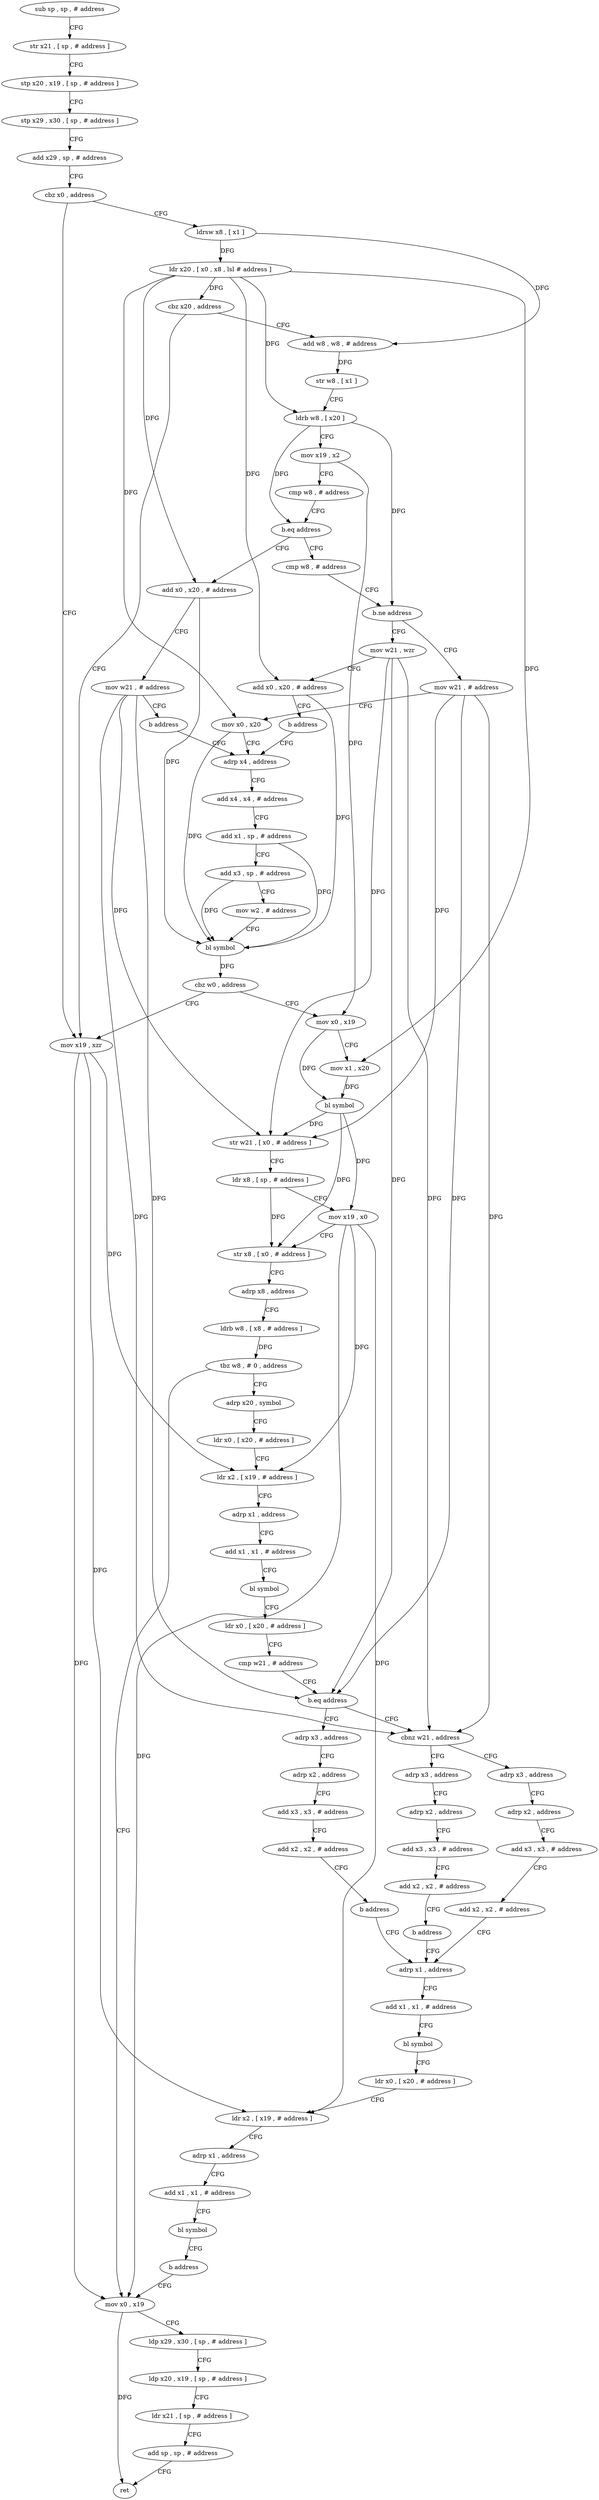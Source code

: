 digraph "func" {
"4258304" [label = "sub sp , sp , # address" ]
"4258308" [label = "str x21 , [ sp , # address ]" ]
"4258312" [label = "stp x20 , x19 , [ sp , # address ]" ]
"4258316" [label = "stp x29 , x30 , [ sp , # address ]" ]
"4258320" [label = "add x29 , sp , # address" ]
"4258324" [label = "cbz x0 , address" ]
"4258432" [label = "mov x19 , xzr" ]
"4258328" [label = "ldrsw x8 , [ x1 ]" ]
"4258436" [label = "mov x0 , x19" ]
"4258332" [label = "ldr x20 , [ x0 , x8 , lsl # address ]" ]
"4258336" [label = "cbz x20 , address" ]
"4258340" [label = "add w8 , w8 , # address" ]
"4258344" [label = "str w8 , [ x1 ]" ]
"4258348" [label = "ldrb w8 , [ x20 ]" ]
"4258352" [label = "mov x19 , x2" ]
"4258356" [label = "cmp w8 , # address" ]
"4258360" [label = "b.eq address" ]
"4258384" [label = "add x0 , x20 , # address" ]
"4258364" [label = "cmp w8 , # address" ]
"4258388" [label = "mov w21 , # address" ]
"4258392" [label = "b address" ]
"4258404" [label = "adrp x4 , address" ]
"4258368" [label = "b.ne address" ]
"4258396" [label = "mov w21 , # address" ]
"4258372" [label = "mov w21 , wzr" ]
"4258408" [label = "add x4 , x4 , # address" ]
"4258412" [label = "add x1 , sp , # address" ]
"4258416" [label = "add x3 , sp , # address" ]
"4258420" [label = "mov w2 , # address" ]
"4258424" [label = "bl symbol" ]
"4258428" [label = "cbz w0 , address" ]
"4258460" [label = "mov x0 , x19" ]
"4258400" [label = "mov x0 , x20" ]
"4258376" [label = "add x0 , x20 , # address" ]
"4258380" [label = "b address" ]
"4258464" [label = "mov x1 , x20" ]
"4258468" [label = "bl symbol" ]
"4258472" [label = "str w21 , [ x0 , # address ]" ]
"4258476" [label = "ldr x8 , [ sp , # address ]" ]
"4258480" [label = "mov x19 , x0" ]
"4258484" [label = "str x8 , [ x0 , # address ]" ]
"4258488" [label = "adrp x8 , address" ]
"4258492" [label = "ldrb w8 , [ x8 , # address ]" ]
"4258496" [label = "tbz w8 , # 0 , address" ]
"4258500" [label = "adrp x20 , symbol" ]
"4258440" [label = "ldp x29 , x30 , [ sp , # address ]" ]
"4258444" [label = "ldp x20 , x19 , [ sp , # address ]" ]
"4258448" [label = "ldr x21 , [ sp , # address ]" ]
"4258452" [label = "add sp , sp , # address" ]
"4258456" [label = "ret" ]
"4258504" [label = "ldr x0 , [ x20 , # address ]" ]
"4258508" [label = "ldr x2 , [ x19 , # address ]" ]
"4258512" [label = "adrp x1 , address" ]
"4258516" [label = "add x1 , x1 , # address" ]
"4258520" [label = "bl symbol" ]
"4258524" [label = "ldr x0 , [ x20 , # address ]" ]
"4258528" [label = "cmp w21 , # address" ]
"4258532" [label = "b.eq address" ]
"4258560" [label = "adrp x3 , address" ]
"4258536" [label = "cbnz w21 , address" ]
"4258564" [label = "adrp x2 , address" ]
"4258568" [label = "add x3 , x3 , # address" ]
"4258572" [label = "add x2 , x2 , # address" ]
"4258576" [label = "b address" ]
"4258596" [label = "adrp x1 , address" ]
"4258580" [label = "adrp x3 , address" ]
"4258540" [label = "adrp x3 , address" ]
"4258600" [label = "add x1 , x1 , # address" ]
"4258604" [label = "bl symbol" ]
"4258608" [label = "ldr x0 , [ x20 , # address ]" ]
"4258612" [label = "ldr x2 , [ x19 , # address ]" ]
"4258616" [label = "adrp x1 , address" ]
"4258620" [label = "add x1 , x1 , # address" ]
"4258624" [label = "bl symbol" ]
"4258628" [label = "b address" ]
"4258584" [label = "adrp x2 , address" ]
"4258588" [label = "add x3 , x3 , # address" ]
"4258592" [label = "add x2 , x2 , # address" ]
"4258544" [label = "adrp x2 , address" ]
"4258548" [label = "add x3 , x3 , # address" ]
"4258552" [label = "add x2 , x2 , # address" ]
"4258556" [label = "b address" ]
"4258304" -> "4258308" [ label = "CFG" ]
"4258308" -> "4258312" [ label = "CFG" ]
"4258312" -> "4258316" [ label = "CFG" ]
"4258316" -> "4258320" [ label = "CFG" ]
"4258320" -> "4258324" [ label = "CFG" ]
"4258324" -> "4258432" [ label = "CFG" ]
"4258324" -> "4258328" [ label = "CFG" ]
"4258432" -> "4258436" [ label = "DFG" ]
"4258432" -> "4258508" [ label = "DFG" ]
"4258432" -> "4258612" [ label = "DFG" ]
"4258328" -> "4258332" [ label = "DFG" ]
"4258328" -> "4258340" [ label = "DFG" ]
"4258436" -> "4258440" [ label = "CFG" ]
"4258436" -> "4258456" [ label = "DFG" ]
"4258332" -> "4258336" [ label = "DFG" ]
"4258332" -> "4258348" [ label = "DFG" ]
"4258332" -> "4258384" [ label = "DFG" ]
"4258332" -> "4258400" [ label = "DFG" ]
"4258332" -> "4258376" [ label = "DFG" ]
"4258332" -> "4258464" [ label = "DFG" ]
"4258336" -> "4258432" [ label = "CFG" ]
"4258336" -> "4258340" [ label = "CFG" ]
"4258340" -> "4258344" [ label = "DFG" ]
"4258344" -> "4258348" [ label = "CFG" ]
"4258348" -> "4258352" [ label = "CFG" ]
"4258348" -> "4258360" [ label = "DFG" ]
"4258348" -> "4258368" [ label = "DFG" ]
"4258352" -> "4258356" [ label = "CFG" ]
"4258352" -> "4258460" [ label = "DFG" ]
"4258356" -> "4258360" [ label = "CFG" ]
"4258360" -> "4258384" [ label = "CFG" ]
"4258360" -> "4258364" [ label = "CFG" ]
"4258384" -> "4258388" [ label = "CFG" ]
"4258384" -> "4258424" [ label = "DFG" ]
"4258364" -> "4258368" [ label = "CFG" ]
"4258388" -> "4258392" [ label = "CFG" ]
"4258388" -> "4258472" [ label = "DFG" ]
"4258388" -> "4258532" [ label = "DFG" ]
"4258388" -> "4258536" [ label = "DFG" ]
"4258392" -> "4258404" [ label = "CFG" ]
"4258404" -> "4258408" [ label = "CFG" ]
"4258368" -> "4258396" [ label = "CFG" ]
"4258368" -> "4258372" [ label = "CFG" ]
"4258396" -> "4258400" [ label = "CFG" ]
"4258396" -> "4258472" [ label = "DFG" ]
"4258396" -> "4258532" [ label = "DFG" ]
"4258396" -> "4258536" [ label = "DFG" ]
"4258372" -> "4258376" [ label = "CFG" ]
"4258372" -> "4258472" [ label = "DFG" ]
"4258372" -> "4258532" [ label = "DFG" ]
"4258372" -> "4258536" [ label = "DFG" ]
"4258408" -> "4258412" [ label = "CFG" ]
"4258412" -> "4258416" [ label = "CFG" ]
"4258412" -> "4258424" [ label = "DFG" ]
"4258416" -> "4258420" [ label = "CFG" ]
"4258416" -> "4258424" [ label = "DFG" ]
"4258420" -> "4258424" [ label = "CFG" ]
"4258424" -> "4258428" [ label = "DFG" ]
"4258428" -> "4258460" [ label = "CFG" ]
"4258428" -> "4258432" [ label = "CFG" ]
"4258460" -> "4258464" [ label = "CFG" ]
"4258460" -> "4258468" [ label = "DFG" ]
"4258400" -> "4258404" [ label = "CFG" ]
"4258400" -> "4258424" [ label = "DFG" ]
"4258376" -> "4258380" [ label = "CFG" ]
"4258376" -> "4258424" [ label = "DFG" ]
"4258380" -> "4258404" [ label = "CFG" ]
"4258464" -> "4258468" [ label = "DFG" ]
"4258468" -> "4258472" [ label = "DFG" ]
"4258468" -> "4258480" [ label = "DFG" ]
"4258468" -> "4258484" [ label = "DFG" ]
"4258472" -> "4258476" [ label = "CFG" ]
"4258476" -> "4258480" [ label = "CFG" ]
"4258476" -> "4258484" [ label = "DFG" ]
"4258480" -> "4258484" [ label = "CFG" ]
"4258480" -> "4258436" [ label = "DFG" ]
"4258480" -> "4258508" [ label = "DFG" ]
"4258480" -> "4258612" [ label = "DFG" ]
"4258484" -> "4258488" [ label = "CFG" ]
"4258488" -> "4258492" [ label = "CFG" ]
"4258492" -> "4258496" [ label = "DFG" ]
"4258496" -> "4258436" [ label = "CFG" ]
"4258496" -> "4258500" [ label = "CFG" ]
"4258500" -> "4258504" [ label = "CFG" ]
"4258440" -> "4258444" [ label = "CFG" ]
"4258444" -> "4258448" [ label = "CFG" ]
"4258448" -> "4258452" [ label = "CFG" ]
"4258452" -> "4258456" [ label = "CFG" ]
"4258504" -> "4258508" [ label = "CFG" ]
"4258508" -> "4258512" [ label = "CFG" ]
"4258512" -> "4258516" [ label = "CFG" ]
"4258516" -> "4258520" [ label = "CFG" ]
"4258520" -> "4258524" [ label = "CFG" ]
"4258524" -> "4258528" [ label = "CFG" ]
"4258528" -> "4258532" [ label = "CFG" ]
"4258532" -> "4258560" [ label = "CFG" ]
"4258532" -> "4258536" [ label = "CFG" ]
"4258560" -> "4258564" [ label = "CFG" ]
"4258536" -> "4258580" [ label = "CFG" ]
"4258536" -> "4258540" [ label = "CFG" ]
"4258564" -> "4258568" [ label = "CFG" ]
"4258568" -> "4258572" [ label = "CFG" ]
"4258572" -> "4258576" [ label = "CFG" ]
"4258576" -> "4258596" [ label = "CFG" ]
"4258596" -> "4258600" [ label = "CFG" ]
"4258580" -> "4258584" [ label = "CFG" ]
"4258540" -> "4258544" [ label = "CFG" ]
"4258600" -> "4258604" [ label = "CFG" ]
"4258604" -> "4258608" [ label = "CFG" ]
"4258608" -> "4258612" [ label = "CFG" ]
"4258612" -> "4258616" [ label = "CFG" ]
"4258616" -> "4258620" [ label = "CFG" ]
"4258620" -> "4258624" [ label = "CFG" ]
"4258624" -> "4258628" [ label = "CFG" ]
"4258628" -> "4258436" [ label = "CFG" ]
"4258584" -> "4258588" [ label = "CFG" ]
"4258588" -> "4258592" [ label = "CFG" ]
"4258592" -> "4258596" [ label = "CFG" ]
"4258544" -> "4258548" [ label = "CFG" ]
"4258548" -> "4258552" [ label = "CFG" ]
"4258552" -> "4258556" [ label = "CFG" ]
"4258556" -> "4258596" [ label = "CFG" ]
}
